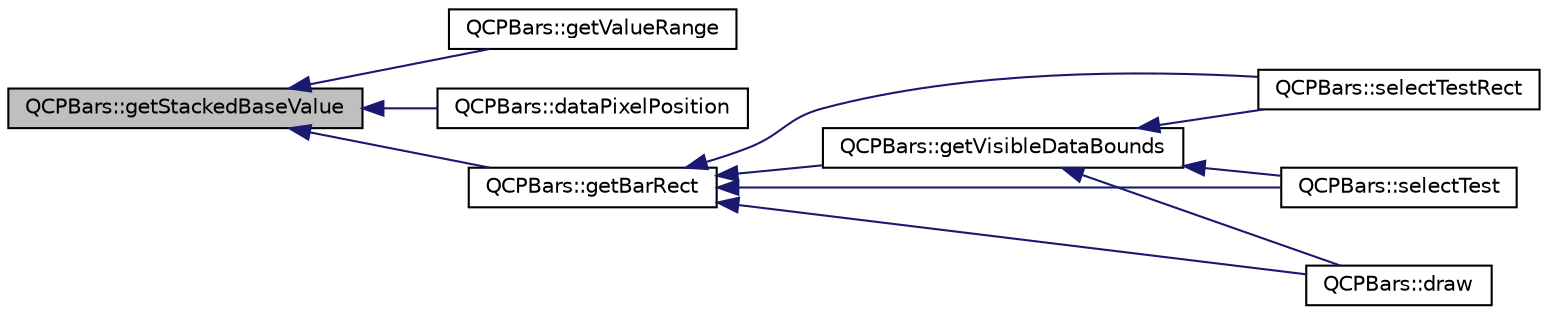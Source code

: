 digraph "QCPBars::getStackedBaseValue"
{
  edge [fontname="Helvetica",fontsize="10",labelfontname="Helvetica",labelfontsize="10"];
  node [fontname="Helvetica",fontsize="10",shape=record];
  rankdir="LR";
  Node218 [label="QCPBars::getStackedBaseValue",height=0.2,width=0.4,color="black", fillcolor="grey75", style="filled", fontcolor="black"];
  Node218 -> Node219 [dir="back",color="midnightblue",fontsize="10",style="solid",fontname="Helvetica"];
  Node219 [label="QCPBars::getValueRange",height=0.2,width=0.4,color="black", fillcolor="white", style="filled",URL="$class_q_c_p_bars.html#a02cee4bf94d48a1e5f6fc185d9a10477"];
  Node218 -> Node220 [dir="back",color="midnightblue",fontsize="10",style="solid",fontname="Helvetica"];
  Node220 [label="QCPBars::dataPixelPosition",height=0.2,width=0.4,color="black", fillcolor="white", style="filled",URL="$class_q_c_p_bars.html#a55cdaf565cd3384158d1f7f89533bc2d"];
  Node218 -> Node221 [dir="back",color="midnightblue",fontsize="10",style="solid",fontname="Helvetica"];
  Node221 [label="QCPBars::getBarRect",height=0.2,width=0.4,color="black", fillcolor="white", style="filled",URL="$class_q_c_p_bars.html#a01b87e38e5d5089d214646d2af7896ea"];
  Node221 -> Node222 [dir="back",color="midnightblue",fontsize="10",style="solid",fontname="Helvetica"];
  Node222 [label="QCPBars::selectTestRect",height=0.2,width=0.4,color="black", fillcolor="white", style="filled",URL="$class_q_c_p_bars.html#ab03bb6125c3e983b89d694f75ce6b3d5"];
  Node221 -> Node223 [dir="back",color="midnightblue",fontsize="10",style="solid",fontname="Helvetica"];
  Node223 [label="QCPBars::selectTest",height=0.2,width=0.4,color="black", fillcolor="white", style="filled",URL="$class_q_c_p_bars.html#a121f899c27af3186fe93dcd0eb98f49b"];
  Node221 -> Node224 [dir="back",color="midnightblue",fontsize="10",style="solid",fontname="Helvetica"];
  Node224 [label="QCPBars::draw",height=0.2,width=0.4,color="black", fillcolor="white", style="filled",URL="$class_q_c_p_bars.html#aa267c20650d55084c3f47cb2f8fac9dc"];
  Node221 -> Node225 [dir="back",color="midnightblue",fontsize="10",style="solid",fontname="Helvetica"];
  Node225 [label="QCPBars::getVisibleDataBounds",height=0.2,width=0.4,color="black", fillcolor="white", style="filled",URL="$class_q_c_p_bars.html#ac8b6b514a665a7bff4fb080413ba996a"];
  Node225 -> Node222 [dir="back",color="midnightblue",fontsize="10",style="solid",fontname="Helvetica"];
  Node225 -> Node223 [dir="back",color="midnightblue",fontsize="10",style="solid",fontname="Helvetica"];
  Node225 -> Node224 [dir="back",color="midnightblue",fontsize="10",style="solid",fontname="Helvetica"];
}
